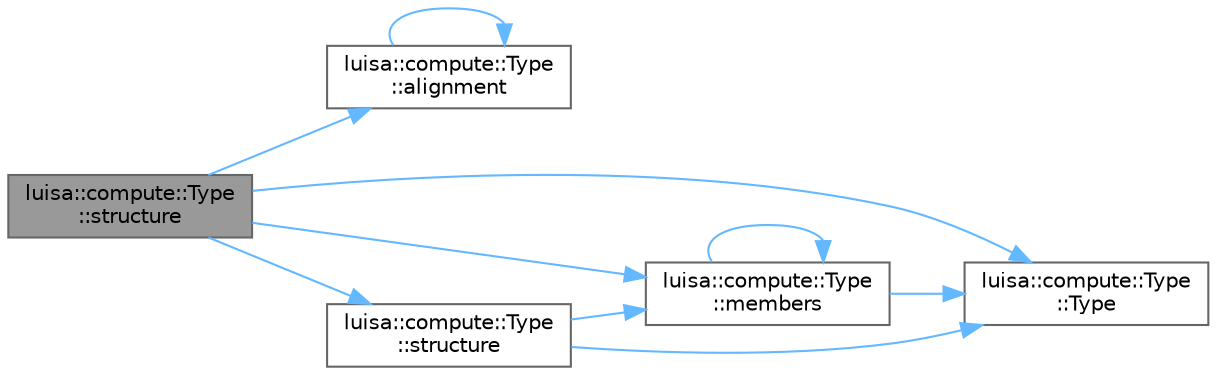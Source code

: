 digraph "luisa::compute::Type::structure"
{
 // LATEX_PDF_SIZE
  bgcolor="transparent";
  edge [fontname=Helvetica,fontsize=10,labelfontname=Helvetica,labelfontsize=10];
  node [fontname=Helvetica,fontsize=10,shape=box,height=0.2,width=0.4];
  rankdir="LR";
  Node1 [id="Node000001",label="luisa::compute::Type\l::structure",height=0.2,width=0.4,color="gray40", fillcolor="grey60", style="filled", fontcolor="black",tooltip="Return struct type of type T"];
  Node1 -> Node2 [id="edge10_Node000001_Node000002",color="steelblue1",style="solid",tooltip=" "];
  Node2 [id="Node000002",label="luisa::compute::Type\l::alignment",height=0.2,width=0.4,color="grey40", fillcolor="white", style="filled",URL="$classluisa_1_1compute_1_1_type.html#aacb32723679fbf5c1369d66b92e71180",tooltip=" "];
  Node2 -> Node2 [id="edge11_Node000002_Node000002",color="steelblue1",style="solid",tooltip=" "];
  Node1 -> Node3 [id="edge12_Node000001_Node000003",color="steelblue1",style="solid",tooltip=" "];
  Node3 [id="Node000003",label="luisa::compute::Type\l::members",height=0.2,width=0.4,color="grey40", fillcolor="white", style="filled",URL="$classluisa_1_1compute_1_1_type.html#a773272572b0008efefed8bcc5fa149c3",tooltip=" "];
  Node3 -> Node3 [id="edge13_Node000003_Node000003",color="steelblue1",style="solid",tooltip=" "];
  Node3 -> Node4 [id="edge14_Node000003_Node000004",color="steelblue1",style="solid",tooltip=" "];
  Node4 [id="Node000004",label="luisa::compute::Type\l::Type",height=0.2,width=0.4,color="grey40", fillcolor="white", style="filled",URL="$classluisa_1_1compute_1_1_type.html#aa907aaf8ae6305bedfe0d8e09ae61f35",tooltip=" "];
  Node1 -> Node5 [id="edge15_Node000001_Node000005",color="steelblue1",style="solid",tooltip=" "];
  Node5 [id="Node000005",label="luisa::compute::Type\l::structure",height=0.2,width=0.4,color="grey40", fillcolor="white", style="filled",URL="$classluisa_1_1compute_1_1_type.html#a11a2816b686b1c9c2e4058ee968cc111",tooltip="Return struct type of type T"];
  Node5 -> Node3 [id="edge16_Node000005_Node000003",color="steelblue1",style="solid",tooltip=" "];
  Node5 -> Node4 [id="edge17_Node000005_Node000004",color="steelblue1",style="solid",tooltip=" "];
  Node1 -> Node4 [id="edge18_Node000001_Node000004",color="steelblue1",style="solid",tooltip=" "];
}
